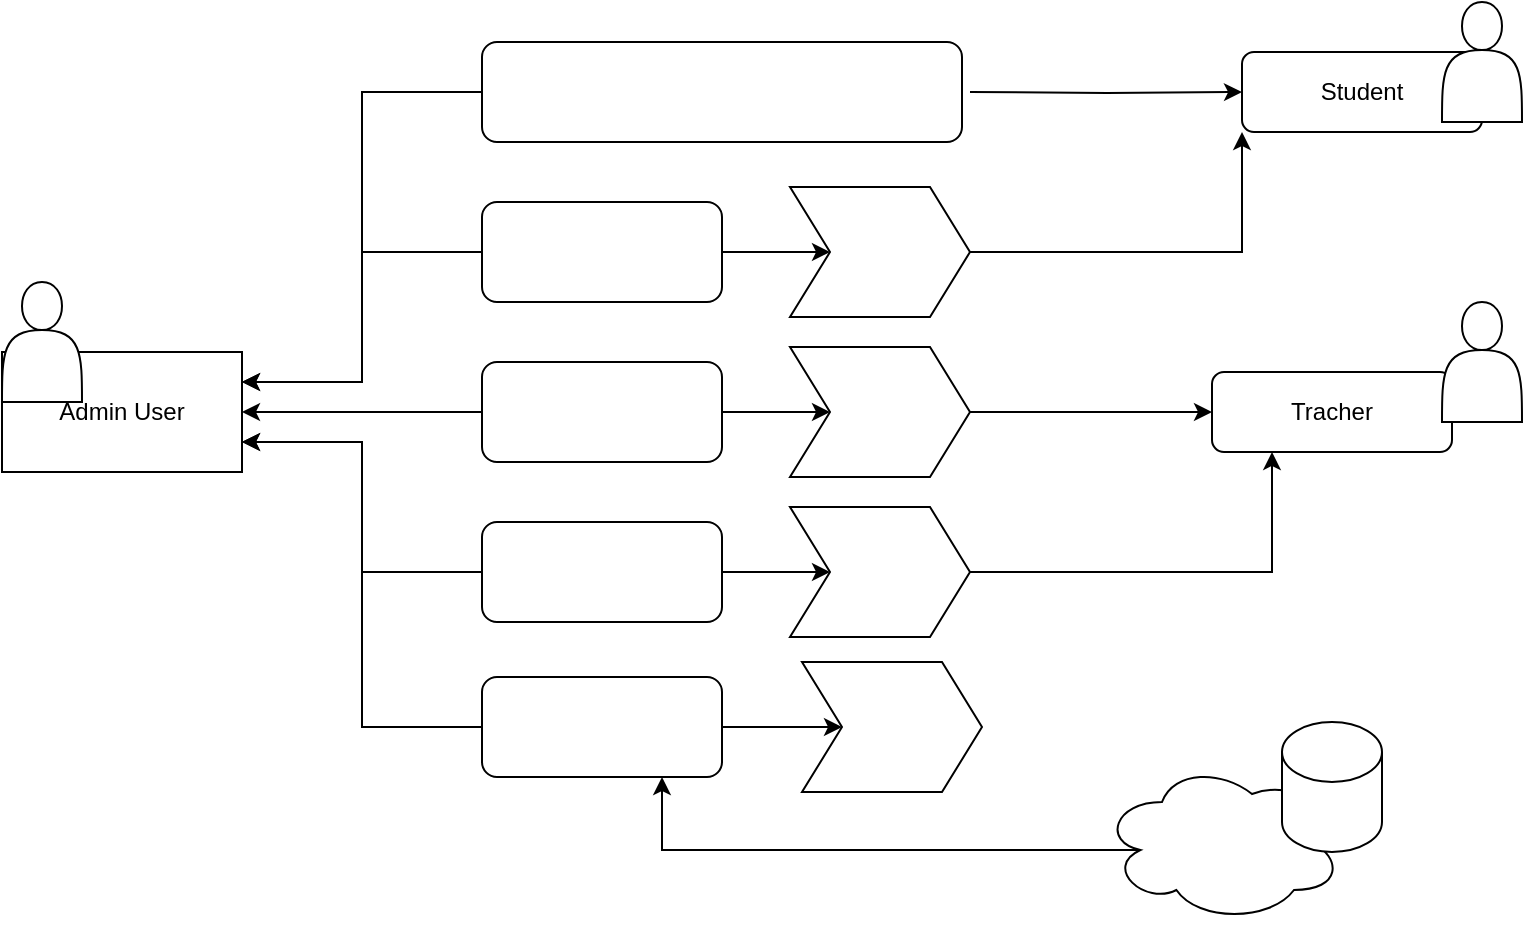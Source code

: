 <mxfile version="21.3.7" type="github">
  <diagram id="C5RBs43oDa-KdzZeNtuy" name="Page-1">
    <mxGraphModel dx="1032" dy="513" grid="1" gridSize="10" guides="1" tooltips="1" connect="1" arrows="1" fold="1" page="1" pageScale="1" pageWidth="827" pageHeight="1169" math="0" shadow="0">
      <root>
        <mxCell id="WIyWlLk6GJQsqaUBKTNV-0" />
        <mxCell id="WIyWlLk6GJQsqaUBKTNV-1" parent="WIyWlLk6GJQsqaUBKTNV-0" />
        <mxCell id="WIyWlLk6GJQsqaUBKTNV-7" value="Student" style="rounded=1;whiteSpace=wrap;html=1;fontSize=12;glass=0;strokeWidth=1;shadow=0;" parent="WIyWlLk6GJQsqaUBKTNV-1" vertex="1">
          <mxGeometry x="640" y="85" width="120" height="40" as="geometry" />
        </mxCell>
        <mxCell id="tOOunKCmAssYYQt0ti_w-0" value="Admin User" style="rounded=0;whiteSpace=wrap;html=1;" vertex="1" parent="WIyWlLk6GJQsqaUBKTNV-1">
          <mxGeometry x="20" y="235" width="120" height="60" as="geometry" />
        </mxCell>
        <mxCell id="tOOunKCmAssYYQt0ti_w-11" style="edgeStyle=orthogonalEdgeStyle;rounded=0;orthogonalLoop=1;jettySize=auto;html=1;entryX=1;entryY=0.25;entryDx=0;entryDy=0;" edge="1" parent="WIyWlLk6GJQsqaUBKTNV-1" source="tOOunKCmAssYYQt0ti_w-4" target="tOOunKCmAssYYQt0ti_w-0">
          <mxGeometry relative="1" as="geometry" />
        </mxCell>
        <mxCell id="tOOunKCmAssYYQt0ti_w-4" value="" style="rounded=1;whiteSpace=wrap;html=1;fontColor=#000066;labelBackgroundColor=#330000;" vertex="1" parent="WIyWlLk6GJQsqaUBKTNV-1">
          <mxGeometry x="260" y="80" width="240" height="50" as="geometry" />
        </mxCell>
        <mxCell id="tOOunKCmAssYYQt0ti_w-18" style="edgeStyle=orthogonalEdgeStyle;rounded=0;orthogonalLoop=1;jettySize=auto;html=1;entryX=1;entryY=0.25;entryDx=0;entryDy=0;" edge="1" parent="WIyWlLk6GJQsqaUBKTNV-1" source="tOOunKCmAssYYQt0ti_w-5" target="tOOunKCmAssYYQt0ti_w-0">
          <mxGeometry relative="1" as="geometry" />
        </mxCell>
        <mxCell id="tOOunKCmAssYYQt0ti_w-36" value="" style="edgeStyle=orthogonalEdgeStyle;rounded=0;orthogonalLoop=1;jettySize=auto;html=1;" edge="1" parent="WIyWlLk6GJQsqaUBKTNV-1" source="tOOunKCmAssYYQt0ti_w-5" target="tOOunKCmAssYYQt0ti_w-31">
          <mxGeometry relative="1" as="geometry" />
        </mxCell>
        <mxCell id="tOOunKCmAssYYQt0ti_w-5" value="" style="rounded=1;whiteSpace=wrap;html=1;" vertex="1" parent="WIyWlLk6GJQsqaUBKTNV-1">
          <mxGeometry x="260" y="160" width="120" height="50" as="geometry" />
        </mxCell>
        <mxCell id="tOOunKCmAssYYQt0ti_w-14" style="edgeStyle=orthogonalEdgeStyle;rounded=0;orthogonalLoop=1;jettySize=auto;html=1;entryX=1;entryY=0.5;entryDx=0;entryDy=0;" edge="1" parent="WIyWlLk6GJQsqaUBKTNV-1" source="tOOunKCmAssYYQt0ti_w-6" target="tOOunKCmAssYYQt0ti_w-0">
          <mxGeometry relative="1" as="geometry" />
        </mxCell>
        <mxCell id="tOOunKCmAssYYQt0ti_w-37" value="" style="edgeStyle=orthogonalEdgeStyle;rounded=0;orthogonalLoop=1;jettySize=auto;html=1;" edge="1" parent="WIyWlLk6GJQsqaUBKTNV-1" source="tOOunKCmAssYYQt0ti_w-6" target="tOOunKCmAssYYQt0ti_w-32">
          <mxGeometry relative="1" as="geometry" />
        </mxCell>
        <mxCell id="tOOunKCmAssYYQt0ti_w-6" value="" style="rounded=1;whiteSpace=wrap;html=1;" vertex="1" parent="WIyWlLk6GJQsqaUBKTNV-1">
          <mxGeometry x="260" y="240" width="120" height="50" as="geometry" />
        </mxCell>
        <mxCell id="tOOunKCmAssYYQt0ti_w-19" style="edgeStyle=orthogonalEdgeStyle;rounded=0;orthogonalLoop=1;jettySize=auto;html=1;entryX=1;entryY=0.75;entryDx=0;entryDy=0;" edge="1" parent="WIyWlLk6GJQsqaUBKTNV-1" source="tOOunKCmAssYYQt0ti_w-8" target="tOOunKCmAssYYQt0ti_w-0">
          <mxGeometry relative="1" as="geometry" />
        </mxCell>
        <mxCell id="tOOunKCmAssYYQt0ti_w-42" value="" style="edgeStyle=orthogonalEdgeStyle;rounded=0;orthogonalLoop=1;jettySize=auto;html=1;" edge="1" parent="WIyWlLk6GJQsqaUBKTNV-1" source="tOOunKCmAssYYQt0ti_w-8" target="tOOunKCmAssYYQt0ti_w-33">
          <mxGeometry relative="1" as="geometry" />
        </mxCell>
        <mxCell id="tOOunKCmAssYYQt0ti_w-8" value="" style="rounded=1;whiteSpace=wrap;html=1;" vertex="1" parent="WIyWlLk6GJQsqaUBKTNV-1">
          <mxGeometry x="260" y="320" width="120" height="50" as="geometry" />
        </mxCell>
        <mxCell id="tOOunKCmAssYYQt0ti_w-13" style="edgeStyle=orthogonalEdgeStyle;rounded=0;orthogonalLoop=1;jettySize=auto;html=1;entryX=1;entryY=0.75;entryDx=0;entryDy=0;" edge="1" parent="WIyWlLk6GJQsqaUBKTNV-1" source="tOOunKCmAssYYQt0ti_w-9" target="tOOunKCmAssYYQt0ti_w-0">
          <mxGeometry relative="1" as="geometry" />
        </mxCell>
        <mxCell id="tOOunKCmAssYYQt0ti_w-39" value="" style="edgeStyle=orthogonalEdgeStyle;rounded=0;orthogonalLoop=1;jettySize=auto;html=1;" edge="1" parent="WIyWlLk6GJQsqaUBKTNV-1" source="tOOunKCmAssYYQt0ti_w-9" target="tOOunKCmAssYYQt0ti_w-34">
          <mxGeometry relative="1" as="geometry" />
        </mxCell>
        <mxCell id="tOOunKCmAssYYQt0ti_w-9" value="" style="rounded=1;whiteSpace=wrap;html=1;" vertex="1" parent="WIyWlLk6GJQsqaUBKTNV-1">
          <mxGeometry x="260" y="397.5" width="120" height="50" as="geometry" />
        </mxCell>
        <mxCell id="tOOunKCmAssYYQt0ti_w-22" style="edgeStyle=orthogonalEdgeStyle;rounded=0;orthogonalLoop=1;jettySize=auto;html=1;entryX=0.75;entryY=1;entryDx=0;entryDy=0;exitX=0.16;exitY=0.55;exitDx=0;exitDy=0;exitPerimeter=0;" edge="1" parent="WIyWlLk6GJQsqaUBKTNV-1" source="tOOunKCmAssYYQt0ti_w-20" target="tOOunKCmAssYYQt0ti_w-9">
          <mxGeometry relative="1" as="geometry" />
        </mxCell>
        <mxCell id="tOOunKCmAssYYQt0ti_w-20" value="" style="ellipse;shape=cloud;whiteSpace=wrap;html=1;" vertex="1" parent="WIyWlLk6GJQsqaUBKTNV-1">
          <mxGeometry x="570" y="440" width="120" height="80" as="geometry" />
        </mxCell>
        <mxCell id="tOOunKCmAssYYQt0ti_w-21" value="" style="shape=cylinder3;whiteSpace=wrap;html=1;boundedLbl=1;backgroundOutline=1;size=15;" vertex="1" parent="WIyWlLk6GJQsqaUBKTNV-1">
          <mxGeometry x="660" y="420" width="50" height="65" as="geometry" />
        </mxCell>
        <mxCell id="tOOunKCmAssYYQt0ti_w-30" style="edgeStyle=orthogonalEdgeStyle;rounded=0;orthogonalLoop=1;jettySize=auto;html=1;" edge="1" parent="WIyWlLk6GJQsqaUBKTNV-1" target="WIyWlLk6GJQsqaUBKTNV-7">
          <mxGeometry relative="1" as="geometry">
            <mxPoint x="504" y="105" as="sourcePoint" />
          </mxGeometry>
        </mxCell>
        <mxCell id="tOOunKCmAssYYQt0ti_w-43" style="edgeStyle=orthogonalEdgeStyle;rounded=0;orthogonalLoop=1;jettySize=auto;html=1;entryX=0;entryY=1;entryDx=0;entryDy=0;" edge="1" parent="WIyWlLk6GJQsqaUBKTNV-1" source="tOOunKCmAssYYQt0ti_w-31" target="WIyWlLk6GJQsqaUBKTNV-7">
          <mxGeometry relative="1" as="geometry" />
        </mxCell>
        <mxCell id="tOOunKCmAssYYQt0ti_w-31" value="" style="shape=step;perimeter=stepPerimeter;whiteSpace=wrap;html=1;fixedSize=1;" vertex="1" parent="WIyWlLk6GJQsqaUBKTNV-1">
          <mxGeometry x="414" y="152.5" width="90" height="65" as="geometry" />
        </mxCell>
        <mxCell id="tOOunKCmAssYYQt0ti_w-51" style="edgeStyle=orthogonalEdgeStyle;rounded=0;orthogonalLoop=1;jettySize=auto;html=1;" edge="1" parent="WIyWlLk6GJQsqaUBKTNV-1" source="tOOunKCmAssYYQt0ti_w-32" target="tOOunKCmAssYYQt0ti_w-44">
          <mxGeometry relative="1" as="geometry" />
        </mxCell>
        <mxCell id="tOOunKCmAssYYQt0ti_w-32" value="" style="shape=step;perimeter=stepPerimeter;whiteSpace=wrap;html=1;fixedSize=1;" vertex="1" parent="WIyWlLk6GJQsqaUBKTNV-1">
          <mxGeometry x="414" y="232.5" width="90" height="65" as="geometry" />
        </mxCell>
        <mxCell id="tOOunKCmAssYYQt0ti_w-48" style="edgeStyle=orthogonalEdgeStyle;rounded=0;orthogonalLoop=1;jettySize=auto;html=1;entryX=0.25;entryY=1;entryDx=0;entryDy=0;" edge="1" parent="WIyWlLk6GJQsqaUBKTNV-1" source="tOOunKCmAssYYQt0ti_w-33" target="tOOunKCmAssYYQt0ti_w-44">
          <mxGeometry relative="1" as="geometry" />
        </mxCell>
        <mxCell id="tOOunKCmAssYYQt0ti_w-33" value="" style="shape=step;perimeter=stepPerimeter;whiteSpace=wrap;html=1;fixedSize=1;" vertex="1" parent="WIyWlLk6GJQsqaUBKTNV-1">
          <mxGeometry x="414" y="312.5" width="90" height="65" as="geometry" />
        </mxCell>
        <mxCell id="tOOunKCmAssYYQt0ti_w-34" value="" style="shape=step;perimeter=stepPerimeter;whiteSpace=wrap;html=1;fixedSize=1;" vertex="1" parent="WIyWlLk6GJQsqaUBKTNV-1">
          <mxGeometry x="420" y="390" width="90" height="65" as="geometry" />
        </mxCell>
        <mxCell id="tOOunKCmAssYYQt0ti_w-44" value="Tracher" style="rounded=1;whiteSpace=wrap;html=1;fontSize=12;glass=0;strokeWidth=1;shadow=0;" vertex="1" parent="WIyWlLk6GJQsqaUBKTNV-1">
          <mxGeometry x="625" y="245" width="120" height="40" as="geometry" />
        </mxCell>
        <mxCell id="tOOunKCmAssYYQt0ti_w-45" value="" style="shape=actor;whiteSpace=wrap;html=1;" vertex="1" parent="WIyWlLk6GJQsqaUBKTNV-1">
          <mxGeometry x="740" y="60" width="40" height="60" as="geometry" />
        </mxCell>
        <mxCell id="tOOunKCmAssYYQt0ti_w-46" value="" style="shape=actor;whiteSpace=wrap;html=1;" vertex="1" parent="WIyWlLk6GJQsqaUBKTNV-1">
          <mxGeometry x="740" y="210" width="40" height="60" as="geometry" />
        </mxCell>
        <mxCell id="tOOunKCmAssYYQt0ti_w-47" value="" style="shape=actor;whiteSpace=wrap;html=1;" vertex="1" parent="WIyWlLk6GJQsqaUBKTNV-1">
          <mxGeometry x="20" y="200" width="40" height="60" as="geometry" />
        </mxCell>
      </root>
    </mxGraphModel>
  </diagram>
</mxfile>
